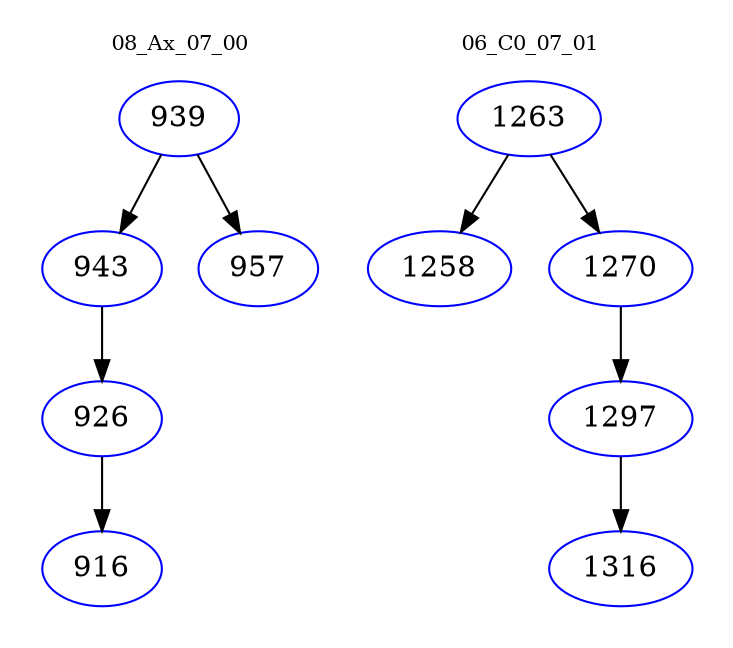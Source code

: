 digraph{
subgraph cluster_0 {
color = white
label = "08_Ax_07_00";
fontsize=10;
T0_939 [label="939", color="blue"]
T0_939 -> T0_943 [color="black"]
T0_943 [label="943", color="blue"]
T0_943 -> T0_926 [color="black"]
T0_926 [label="926", color="blue"]
T0_926 -> T0_916 [color="black"]
T0_916 [label="916", color="blue"]
T0_939 -> T0_957 [color="black"]
T0_957 [label="957", color="blue"]
}
subgraph cluster_1 {
color = white
label = "06_C0_07_01";
fontsize=10;
T1_1263 [label="1263", color="blue"]
T1_1263 -> T1_1258 [color="black"]
T1_1258 [label="1258", color="blue"]
T1_1263 -> T1_1270 [color="black"]
T1_1270 [label="1270", color="blue"]
T1_1270 -> T1_1297 [color="black"]
T1_1297 [label="1297", color="blue"]
T1_1297 -> T1_1316 [color="black"]
T1_1316 [label="1316", color="blue"]
}
}
